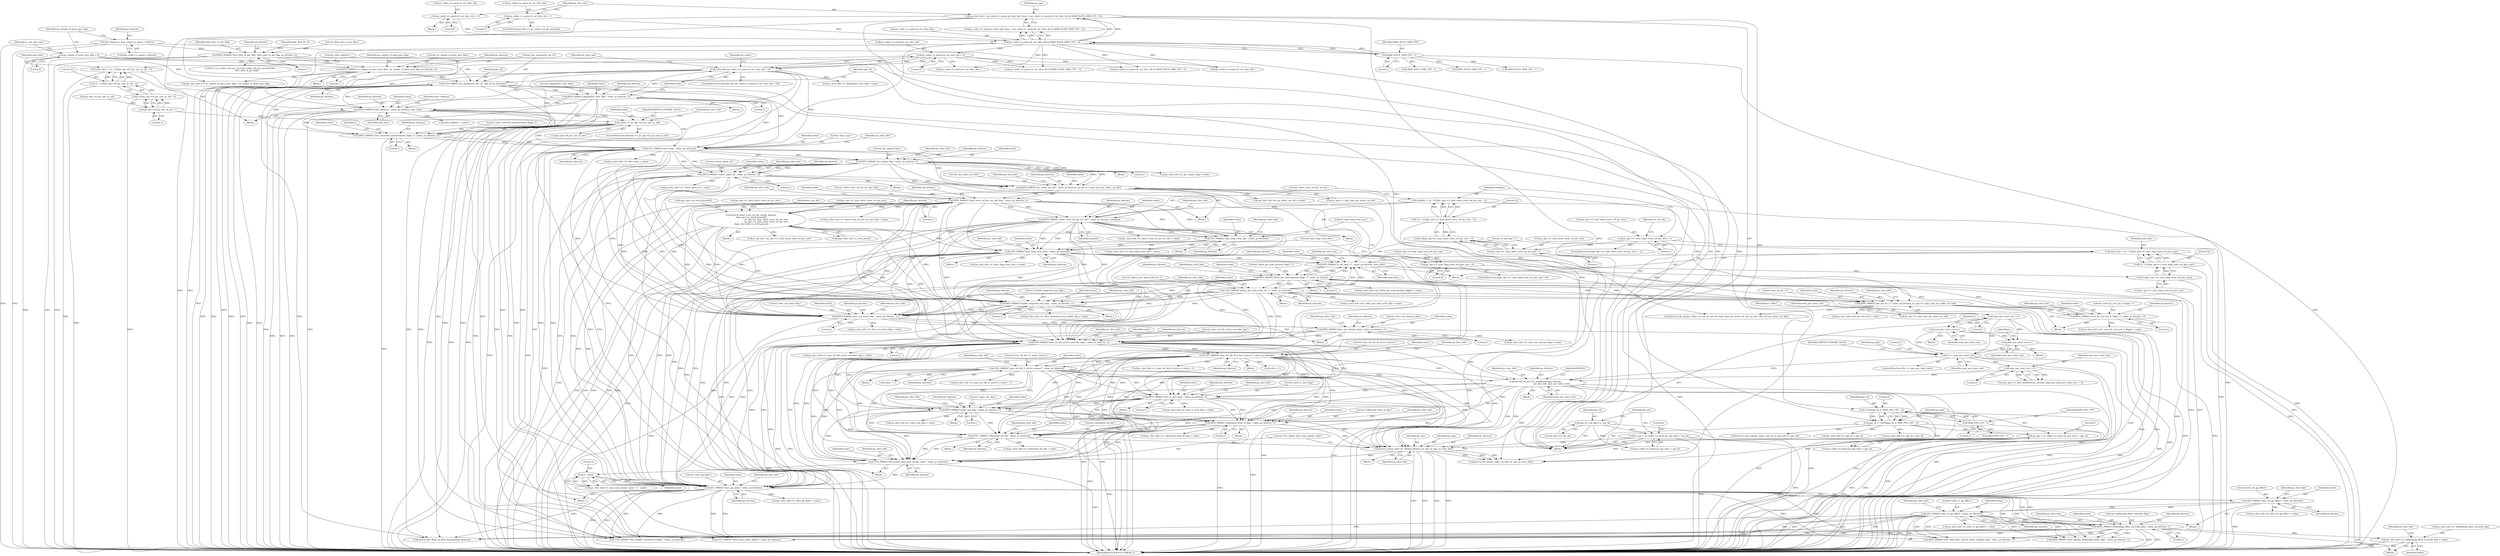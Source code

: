 digraph "0_Android_913d9e8d93d6b81bb8eac3fc2c1426651f5b259d@pointer" {
"1001533" [label="(Call,ps_slice_hdr->i1_deblocking_filter_override_flag = value)"];
"1001528" [label="(Call,BITS_PARSE(\"deblocking_filter_override_flag\", value, ps_bitstrm, 1))"];
"1001455" [label="(Call,SEV_PARSE(\"slice_qp_delta\", value, ps_bitstrm))"];
"1001442" [label="(Call,5 - value)"];
"1001434" [label="(Call,UEV_PARSE(\"five_minus_max_num_merge_cand\", value, ps_bitstrm))"];
"1001170" [label="(Call,BITS_PARSE(\"num_ref_idx_active_override_flag\", value, ps_bitstrm, 1))"];
"1000858" [label="(Call,UEV_PARSE(\"num_long_term_pics\", value, ps_bitstrm))"];
"1000835" [label="(Call,UEV_PARSE(\"num_long_term_sps\", value, ps_bitstrm))"];
"1000735" [label="(Call,BITS_PARSE(\"short_term_ref_pic_set_idx\", value, ps_bitstrm, numbits))"];
"1000695" [label="(Call,BITS_PARSE(\"short_term_ref_pic_set_sps_flag\", value, ps_bitstrm, 1))"];
"1000683" [label="(Call,BITS_PARSE(\"pic_order_cnt_lsb\", value, ps_bitstrm, ps_sps->i1_log2_max_pic_order_cnt_lsb))"];
"1000638" [label="(Call,BITS_PARSE(\"pic_output_flag\", value, ps_bitstrm, 1))"];
"1000593" [label="(Call,UEV_PARSE(\"slice_type\", value, ps_bitstrm))"];
"1000588" [label="(Call,BITS_PARSE(\"slice_reserved_undetermined_flag[ i ]\", value, ps_bitstrm, 1))"];
"1000538" [label="(Call,value >= ps_sps->i4_pic_size_in_ctb)"];
"1000529" [label="(Call,BITS_PARSE(\"slice_address\", value, ps_bitstrm, num_bits))"];
"1000429" [label="(Call,value && (ps_codec->s_parse.i4_cur_slice_idx > 0))"];
"1000423" [label="(Call,BITS_PARSE(\"dependent_slice_flag\", value, ps_bitstrm, 1))"];
"1000210" [label="(Call,UEV_PARSE(\"pic_parameter_set_id\", pps_id, ps_bitstrm))"];
"1000191" [label="(Call,BITS_PARSE(\"first_slice_in_pic_flag\", first_slice_in_pic_flag, ps_bitstrm, 1))"];
"1000148" [label="(Call,*ps_bitstrm = &ps_codec->s_parse.s_bitstrm)"];
"1000205" [label="(Call,BITS_PARSE(\"no_output_of_prior_pics_flag\", no_output_of_prior_pics_flag, ps_bitstrm, 1))"];
"1000160" [label="(Call,no_output_of_prior_pics_flag = 0)"];
"1000431" [label="(Call,ps_codec->s_parse.i4_cur_slice_idx > 0)"];
"1000406" [label="(Call,ps_codec->s_parse.i4_cur_slice_idx & (MAX_SLICE_HDR_CNT - 1))"];
"1000376" [label="(Call,ps_codec->s_parse.i4_cur_slice_idx = 0)"];
"1000391" [label="(Call,ps_codec->s_parse.i4_cur_slice_idx = 1)"];
"1000412" [label="(Call,MAX_SLICE_HDR_CNT - 1)"];
"1000519" [label="(Call,num_bits = 32 - CLZ(ps_sps->i4_pic_size_in_ctb - 1))"];
"1000521" [label="(Call,32 - CLZ(ps_sps->i4_pic_size_in_ctb - 1))"];
"1000523" [label="(Call,CLZ(ps_sps->i4_pic_size_in_ctb - 1))"];
"1000524" [label="(Call,ps_sps->i4_pic_size_in_ctb - 1)"];
"1000660" [label="(Call,BITS_PARSE(\"colour_plane_id\", value, ps_bitstrm, 2))"];
"1000725" [label="(Call,numbits = 32 - CLZ(ps_sps->i1_num_short_term_ref_pic_sets - 1))"];
"1000727" [label="(Call,32 - CLZ(ps_sps->i1_num_short_term_ref_pic_sets - 1))"];
"1000729" [label="(Call,CLZ(ps_sps->i1_num_short_term_ref_pic_sets - 1))"];
"1000730" [label="(Call,ps_sps->i1_num_short_term_ref_pic_sets - 1)"];
"1000719" [label="(Call,ps_sps->i1_num_short_term_ref_pic_sets > 1)"];
"1000779" [label="(Call,ihevcd_short_term_ref_pic_set(ps_bitstrm,\n &ps_sps->as_stref_picset[0],\n                                              ps_sps->i1_num_short_term_ref_pic_sets,\n                                              ps_sps->i1_num_short_term_ref_pic_sets,\n &ps_slice_hdr->s_stref_picset))"];
"1001082" [label="(Call,BITS_PARSE(\"enable_temporal_mvp_flag\", value, ps_bitstrm, 1))"];
"1000972" [label="(Call,BITS_PARSE(\"delta_poc_msb_present_flag[ i ]\", value, ps_bitstrm, 1))"];
"1000917" [label="(Call,BITS_PARSE(\"lt_idx_sps[ i ]\", value, ps_bitstrm, num_bits))"];
"1000998" [label="(Call,UEV_PARSE(\"delata_poc_msb_cycle_lt[ i ]\", value, ps_bitstrm))"];
"1000909" [label="(Call,num_bits = 32 - CLZ(ps_sps->i1_num_long_term_ref_pics_sps))"];
"1000911" [label="(Call,32 - CLZ(ps_sps->i1_num_long_term_ref_pics_sps))"];
"1000913" [label="(Call,CLZ(ps_sps->i1_num_long_term_ref_pics_sps))"];
"1000829" [label="(Call,ps_sps->i1_num_long_term_ref_pics_sps > 0)"];
"1000960" [label="(Call,BITS_PARSE(\"used_by_curr_pic_lt_flag[ i ]\", value, ps_bitstrm, 1))"];
"1000946" [label="(Call,BITS_PARSE(\"poc_lsb_lt[ i ]\", value, ps_bitstrm, ps_sps->i1_log2_max_pic_order_cnt_lsb))"];
"1001117" [label="(Call,BITS_PARSE(\"slice_sao_chroma_flag\", value, ps_bitstrm, 1))"];
"1001107" [label="(Call,BITS_PARSE(\"slice_sao_luma_flag\", value, ps_bitstrm, 1))"];
"1001303" [label="(Call,BITS_PARSE(\"mvd_l1_zero_flag\", value, ps_bitstrm, 1))"];
"1001203" [label="(Call,UEV_PARSE(\"num_ref_idx_l1_active_minus1\", value, ps_bitstrm))"];
"1001185" [label="(Call,UEV_PARSE(\"num_ref_idx_l0_active_minus1\", value, ps_bitstrm))"];
"1001276" [label="(Call,ihevcd_ref_pic_list_modification(ps_bitstrm,\n                                                 ps_slice_hdr, num_poc_total_curr))"];
"1000398" [label="(Call,ps_slice_hdr = ps_codec->s_parse.ps_slice_hdr_base + (ps_codec->s_parse.i4_cur_slice_idx & (MAX_SLICE_HDR_CNT - 1)))"];
"1001272" [label="(Call,num_poc_total_curr > 1)"];
"1001262" [label="(Call,0 == num_poc_total_curr)"];
"1001050" [label="(Call,num_poc_total_curr++)"];
"1000170" [label="(Call,num_poc_total_curr = 0)"];
"1001075" [label="(Call,num_poc_total_curr++)"];
"1001323" [label="(Call,BITS_PARSE(\"cabac_init_flag\", value, ps_bitstrm, 1))"];
"1001355" [label="(Call,BITS_PARSE(\"collocated_from_l0_flag\", value, ps_bitstrm, 1))"];
"1001387" [label="(Call,UEV_PARSE(\"collocated_ref_idx\", value, ps_bitstrm))"];
"1001429" [label="(Call,ihevcd_parse_pred_wt_ofst(ps_bitstrm, ps_sps, ps_pps, ps_slice_hdr))"];
"1000275" [label="(Call,ps_sps = ps_codec->s_parse.ps_sps_base + sps_id)"];
"1000270" [label="(Call,sps_id = ps_pps->i1_sps_id)"];
"1000222" [label="(Call,ps_pps = ps_codec->s_parse.ps_pps_base + pps_id)"];
"1000214" [label="(Call,pps_id = CLIP3(pps_id, 0, MAX_PPS_CNT - 2))"];
"1000216" [label="(Call,CLIP3(pps_id, 0, MAX_PPS_CNT - 2))"];
"1000219" [label="(Call,MAX_PPS_CNT - 2)"];
"1001478" [label="(Call,SEV_PARSE(\"slice_cr_qp_offset\", value, ps_bitstrm))"];
"1001469" [label="(Call,SEV_PARSE(\"slice_cb_qp_offset\", value, ps_bitstrm))"];
"1000723" [label="(Literal,1)"];
"1000391" [label="(Call,ps_codec->s_parse.i4_cur_slice_idx = 1)"];
"1000864" [label="(Identifier,ps_slice_hdr)"];
"1000834" [label="(Block,)"];
"1001124" [label="(Identifier,ps_slice_hdr)"];
"1000917" [label="(Call,BITS_PARSE(\"lt_idx_sps[ i ]\", value, ps_bitstrm, num_bits))"];
"1000207" [label="(Identifier,no_output_of_prior_pics_flag)"];
"1000838" [label="(Identifier,ps_bitstrm)"];
"1001089" [label="(Identifier,ps_slice_hdr)"];
"1001120" [label="(Identifier,ps_bitstrm)"];
"1000377" [label="(Call,ps_codec->s_parse.i4_cur_slice_idx)"];
"1000921" [label="(Identifier,num_bits)"];
"1000161" [label="(Identifier,no_output_of_prior_pics_flag)"];
"1000912" [label="(Literal,32)"];
"1001002" [label="(Call,ps_slice_hdr->ai1_delta_poc_msb_cycle_lt[i] = value)"];
"1001169" [label="(Block,)"];
"1000271" [label="(Identifier,sps_id)"];
"1000953" [label="(Call,ps_slice_hdr->ai4_poc_lsb_lt[i] = value)"];
"1000285" [label="(Call,(0 != ps_codec->u4_pic_cnt || ps_codec->i4_pic_present) &&\n                    first_slice_in_pic_flag)"];
"1000900" [label="(Block,)"];
"1000206" [label="(Literal,\"no_output_of_prior_pics_flag\")"];
"1002527" [label="(Call,MAX_SLICE_HDR_CNT - 1)"];
"1000968" [label="(Identifier,ps_slice_hdr)"];
"1000277" [label="(Call,ps_codec->s_parse.ps_sps_base + sps_id)"];
"1001540" [label="(Identifier,ps_slice_hdr)"];
"1000461" [label="(Call,ps_slice_hdr->i1_dependent_slice_flag = value)"];
"1000587" [label="(Block,)"];
"1001274" [label="(Literal,1)"];
"1001434" [label="(Call,UEV_PARSE(\"five_minus_max_num_merge_cand\", value, ps_bitstrm))"];
"1000962" [label="(Identifier,value)"];
"1000212" [label="(Identifier,pps_id)"];
"1000205" [label="(Call,BITS_PARSE(\"no_output_of_prior_pics_flag\", no_output_of_prior_pics_flag, ps_bitstrm, 1))"];
"1000428" [label="(ControlStructure,if(value && (ps_codec->s_parse.i4_cur_slice_idx > 0)))"];
"1001001" [label="(Identifier,ps_bitstrm)"];
"1001203" [label="(Call,UEV_PARSE(\"num_ref_idx_l1_active_minus1\", value, ps_bitstrm))"];
"1001478" [label="(Call,SEV_PARSE(\"slice_cr_qp_offset\", value, ps_bitstrm))"];
"1000998" [label="(Call,UEV_PARSE(\"delata_poc_msb_cycle_lt[ i ]\", value, ps_bitstrm))"];
"1000165" [label="(Identifier,i1_nal_unit_type)"];
"1000224" [label="(Call,ps_codec->s_parse.ps_pps_base + pps_id)"];
"1001202" [label="(Block,)"];
"1000217" [label="(Identifier,pps_id)"];
"1000972" [label="(Call,BITS_PARSE(\"delta_poc_msb_present_flag[ i ]\", value, ps_bitstrm, 1))"];
"1001431" [label="(Identifier,ps_sps)"];
"1002017" [label="(Call,ihevcd_bits_flush_to_byte_boundary(ps_bitstrm))"];
"1000731" [label="(Call,ps_sps->i1_num_short_term_ref_pic_sets)"];
"1000521" [label="(Call,32 - CLZ(ps_sps->i4_pic_size_in_ctb - 1))"];
"1000430" [label="(Identifier,value)"];
"1000132" [label="(Block,)"];
"1000947" [label="(Literal,\"poc_lsb_lt[ i ]\")"];
"1000529" [label="(Call,BITS_PARSE(\"slice_address\", value, ps_bitstrm, num_bits))"];
"1001481" [label="(Identifier,ps_bitstrm)"];
"1000778" [label="(Block,)"];
"1000835" [label="(Call,UEV_PARSE(\"num_long_term_sps\", value, ps_bitstrm))"];
"1000392" [label="(Call,ps_codec->s_parse.i4_cur_slice_idx)"];
"1000264" [label="(Call,ihevcd_copy_pps(ps_codec, pps_id, ps_pps_ref->i1_pps_id))"];
"1000193" [label="(Identifier,first_slice_in_pic_flag)"];
"1000431" [label="(Call,ps_codec->s_parse.i4_cur_slice_idx > 0)"];
"1000520" [label="(Identifier,num_bits)"];
"1000779" [label="(Call,ihevcd_short_term_ref_pic_set(ps_bitstrm,\n &ps_sps->as_stref_picset[0],\n                                              ps_sps->i1_num_short_term_ref_pic_sets,\n                                              ps_sps->i1_num_short_term_ref_pic_sets,\n &ps_slice_hdr->s_stref_picset))"];
"1001275" [label="(Block,)"];
"1001537" [label="(Identifier,value)"];
"1000210" [label="(Call,UEV_PARSE(\"pic_parameter_set_id\", pps_id, ps_bitstrm))"];
"1001360" [label="(Call,ps_slice_hdr->i1_collocated_from_l0_flag = value)"];
"1000907" [label="(Block,)"];
"1001809" [label="(Call,MAX_SLICE_HDR_CNT - 1)"];
"1001074" [label="(Block,)"];
"1001273" [label="(Identifier,num_poc_total_curr)"];
"1000641" [label="(Identifier,ps_bitstrm)"];
"1000220" [label="(Identifier,MAX_PPS_CNT)"];
"1001358" [label="(Identifier,ps_bitstrm)"];
"1001209" [label="(Identifier,ps_slice_hdr)"];
"1000525" [label="(Call,ps_sps->i4_pic_size_in_ctb)"];
"1000194" [label="(Identifier,ps_bitstrm)"];
"1001266" [label="(Identifier,IHEVCD_IGNORE_SLICE)"];
"1000213" [label="(Identifier,ps_bitstrm)"];
"1000999" [label="(Literal,\"delata_poc_msb_cycle_lt[ i ]\")"];
"1000427" [label="(Literal,1)"];
"1000728" [label="(Literal,32)"];
"1000919" [label="(Identifier,value)"];
"1001386" [label="(Block,)"];
"1000414" [label="(Literal,1)"];
"1000976" [label="(Literal,1)"];
"1000412" [label="(Call,MAX_SLICE_HDR_CNT - 1)"];
"1001270" [label="(Identifier,ps_pps)"];
"1000215" [label="(Identifier,pps_id)"];
"1001429" [label="(Call,ihevcd_parse_pred_wt_ofst(ps_bitstrm, ps_sps, ps_pps, ps_slice_hdr))"];
"1000382" [label="(Literal,0)"];
"1001323" [label="(Call,BITS_PARSE(\"cabac_init_flag\", value, ps_bitstrm, 1))"];
"1000913" [label="(Call,CLZ(ps_sps->i1_num_long_term_ref_pics_sps))"];
"1000699" [label="(Literal,1)"];
"1001455" [label="(Call,SEV_PARSE(\"slice_qp_delta\", value, ps_bitstrm))"];
"1000199" [label="(Identifier,NAL_BLA_W_LP)"];
"1001484" [label="(Identifier,ps_slice_hdr)"];
"1001185" [label="(Call,UEV_PARSE(\"num_ref_idx_l0_active_minus1\", value, ps_bitstrm))"];
"1000595" [label="(Identifier,value)"];
"1001308" [label="(Call,ps_slice_hdr->i1_mvd_l1_zero_flag = value)"];
"1000590" [label="(Identifier,value)"];
"1000661" [label="(Literal,\"colour_plane_id\")"];
"1000946" [label="(Call,BITS_PARSE(\"poc_lsb_lt[ i ]\", value, ps_bitstrm, ps_sps->i1_log2_max_pic_order_cnt_lsb))"];
"1000528" [label="(Literal,1)"];
"1000739" [label="(Identifier,numbits)"];
"1000977" [label="(Call,ps_slice_hdr->ai1_delta_poc_msb_present_flag[i] = value)"];
"1001534" [label="(Call,ps_slice_hdr->i1_deblocking_filter_override_flag)"];
"1001051" [label="(Identifier,num_poc_total_curr)"];
"1000734" [label="(Literal,1)"];
"1001325" [label="(Identifier,value)"];
"1001437" [label="(Identifier,ps_bitstrm)"];
"1001107" [label="(Call,BITS_PARSE(\"slice_sao_luma_flag\", value, ps_bitstrm, 1))"];
"1000948" [label="(Identifier,value)"];
"1000702" [label="(Identifier,ps_slice_hdr)"];
"1001387" [label="(Call,UEV_PARSE(\"collocated_ref_idx\", value, ps_bitstrm))"];
"1001470" [label="(Literal,\"slice_cb_qp_offset\")"];
"1000418" [label="(Identifier,ps_pps)"];
"1000502" [label="(Call,ps_slice_hdr->i1_no_output_of_prior_pics_flag = no_output_of_prior_pics_flag)"];
"1001118" [label="(Literal,\"slice_sao_chroma_flag\")"];
"1001175" [label="(Call,ps_slice_hdr->i1_num_ref_idx_active_override_flag = value)"];
"1001263" [label="(Literal,0)"];
"1001533" [label="(Call,ps_slice_hdr->i1_deblocking_filter_override_flag = value)"];
"1000478" [label="(Call,ps_slice_hdr->i1_pps_id = pps_id)"];
"1000640" [label="(Identifier,value)"];
"1000413" [label="(Identifier,MAX_SLICE_HDR_CNT)"];
"1000961" [label="(Literal,\"used_by_curr_pic_lt_flag[ i ]\")"];
"1001108" [label="(Literal,\"slice_sao_luma_flag\")"];
"1000432" [label="(Call,ps_codec->s_parse.i4_cur_slice_idx)"];
"1000637" [label="(Block,)"];
"1000746" [label="(Identifier,st_rps_idx)"];
"1001433" [label="(Identifier,ps_slice_hdr)"];
"1001357" [label="(Identifier,value)"];
"1002521" [label="(Call,ps_codec->s_parse.i4_cur_slice_idx & (MAX_SLICE_HDR_CNT - 1))"];
"1000222" [label="(Call,ps_pps = ps_codec->s_parse.ps_pps_base + pps_id)"];
"1001328" [label="(Call,ps_slice_hdr->i1_cabac_init_flag = value)"];
"1001119" [label="(Identifier,value)"];
"1000964" [label="(Literal,1)"];
"1000209" [label="(Literal,1)"];
"1000593" [label="(Call,UEV_PARSE(\"slice_type\", value, ps_bitstrm))"];
"1000719" [label="(Call,ps_sps->i1_num_short_term_ref_pic_sets > 1)"];
"1000160" [label="(Call,no_output_of_prior_pics_flag = 0)"];
"1001191" [label="(Identifier,ps_slice_hdr)"];
"1001393" [label="(Identifier,ps_slice_hdr)"];
"1000385" [label="(ControlStructure,if(0 == ps_codec->i4_pic_present))"];
"1000463" [label="(Identifier,ps_slice_hdr)"];
"1000950" [label="(Call,ps_sps->i1_log2_max_pic_order_cnt_lsb)"];
"1001211" [label="(Call,value + 1)"];
"1000221" [label="(Literal,2)"];
"1001535" [label="(Identifier,ps_slice_hdr)"];
"1001066" [label="(Identifier,i)"];
"1001086" [label="(Literal,1)"];
"1001390" [label="(Identifier,ps_bitstrm)"];
"1000830" [label="(Call,ps_sps->i1_num_long_term_ref_pics_sps)"];
"1000211" [label="(Literal,\"pic_parameter_set_id\")"];
"1000406" [label="(Call,ps_codec->s_parse.i4_cur_slice_idx & (MAX_SLICE_HDR_CNT - 1))"];
"1001109" [label="(Identifier,value)"];
"1001050" [label="(Call,num_poc_total_curr++)"];
"1000192" [label="(Literal,\"first_slice_in_pic_flag\")"];
"1001659" [label="(Call,ihevcd_calc_poc(ps_codec, ps_nal, ps_sps->i1_log2_max_pic_order_cnt_lsb, ps_slice_hdr->i4_pic_order_cnt_lsb))"];
"1001530" [label="(Identifier,value)"];
"1000214" [label="(Call,pps_id = CLIP3(pps_id, 0, MAX_PPS_CNT - 2))"];
"1000177" [label="(Identifier,ps_codec)"];
"1000233" [label="(Literal,0)"];
"1000720" [label="(Call,ps_sps->i1_num_short_term_ref_pic_sets)"];
"1001076" [label="(Identifier,num_poc_total_curr)"];
"1001356" [label="(Literal,\"collocated_from_l0_flag\")"];
"1001475" [label="(Identifier,ps_slice_hdr)"];
"1000837" [label="(Identifier,value)"];
"1000742" [label="(Identifier,ps_slice_hdr)"];
"1000638" [label="(Call,BITS_PARSE(\"pic_output_flag\", value, ps_bitstrm, 1))"];
"1000539" [label="(Identifier,value)"];
"1000827" [label="(Block,)"];
"1000170" [label="(Call,num_poc_total_curr = 0)"];
"1001087" [label="(Call,ps_slice_hdr->i1_slice_temporal_mvp_enable_flag = value)"];
"1001206" [label="(Identifier,ps_bitstrm)"];
"1001122" [label="(Call,ps_slice_hdr->i1_slice_sao_chroma_flag = value)"];
"1000662" [label="(Identifier,value)"];
"1000738" [label="(Identifier,ps_bitstrm)"];
"1000398" [label="(Call,ps_slice_hdr = ps_codec->s_parse.ps_slice_hdr_base + (ps_codec->s_parse.i4_cur_slice_idx & (MAX_SLICE_HDR_CNT - 1)))"];
"1000441" [label="(Call,ps_codec->s_parse.i4_cur_slice_idx & (MAX_SLICE_HDR_CNT - 1))"];
"1000524" [label="(Call,ps_sps->i4_pic_size_in_ctb - 1)"];
"1000596" [label="(Identifier,ps_bitstrm)"];
"1000538" [label="(Call,value >= ps_sps->i4_pic_size_in_ctb)"];
"1000148" [label="(Call,*ps_bitstrm = &ps_codec->s_parse.s_bitstrm)"];
"1001713" [label="(Call,ps_codec->s_parse.i4_cur_slice_idx--)"];
"1002201" [label="(Call,ihevcd_ref_list(ps_codec, ps_pps, ps_sps, ps_slice_hdr))"];
"1000740" [label="(Call,ps_slice_hdr->i1_short_term_ref_pic_set_idx = value)"];
"1001085" [label="(Identifier,ps_bitstrm)"];
"1000960" [label="(Call,BITS_PARSE(\"used_by_curr_pic_lt_flag[ i ]\", value, ps_bitstrm, 1))"];
"1000519" [label="(Call,num_bits = 32 - CLZ(ps_sps->i4_pic_size_in_ctb - 1))"];
"1000667" [label="(Identifier,ps_slice_hdr)"];
"1002620" [label="(MethodReturn,IHEVCD_ERROR_T)"];
"1000798" [label="(Identifier,st_rps_idx)"];
"1000375" [label="(Block,)"];
"1001111" [label="(Literal,1)"];
"1001359" [label="(Literal,1)"];
"1000829" [label="(Call,ps_sps->i1_num_long_term_ref_pics_sps > 0)"];
"1000191" [label="(Call,BITS_PARSE(\"first_slice_in_pic_flag\", first_slice_in_pic_flag, ps_bitstrm, 1))"];
"1000376" [label="(Call,ps_codec->s_parse.i4_cur_slice_idx = 0)"];
"1000555" [label="(Block,)"];
"1001432" [label="(Identifier,ps_pps)"];
"1000684" [label="(Literal,\"pic_order_cnt_lsb\")"];
"1000945" [label="(Block,)"];
"1000586" [label="(Identifier,i)"];
"1000532" [label="(Identifier,ps_bitstrm)"];
"1000594" [label="(Literal,\"slice_type\")"];
"1001204" [label="(Literal,\"num_ref_idx_l1_active_minus1\")"];
"1001276" [label="(Call,ihevcd_ref_pic_list_modification(ps_bitstrm,\n                                                 ps_slice_hdr, num_poc_total_curr))"];
"1001110" [label="(Identifier,ps_bitstrm)"];
"1001456" [label="(Literal,\"slice_qp_delta\")"];
"1001391" [label="(Call,ps_slice_hdr->i1_collocated_ref_idx = value)"];
"1000517" [label="(Block,)"];
"1001330" [label="(Identifier,ps_slice_hdr)"];
"1000591" [label="(Identifier,ps_bitstrm)"];
"1001473" [label="(Call,ps_slice_hdr->i1_slice_cb_qp_offset = value)"];
"1000530" [label="(Literal,\"slice_address\")"];
"1000204" [label="(Block,)"];
"1000787" [label="(Call,ps_sps->i1_num_short_term_ref_pic_sets)"];
"1001442" [label="(Call,5 - value)"];
"1001302" [label="(Block,)"];
"1000780" [label="(Identifier,ps_bitstrm)"];
"1001543" [label="(Call,BITS_PARSE(\"slice_disable_deblocking_filter_flag\", value, ps_bitstrm, 1))"];
"1000275" [label="(Call,ps_sps = ps_codec->s_parse.ps_sps_base + sps_id)"];
"1000597" [label="(Call,ps_slice_hdr->i1_slice_type = value)"];
"1001106" [label="(Block,)"];
"1001264" [label="(Identifier,num_poc_total_curr)"];
"1000639" [label="(Literal,\"pic_output_flag\")"];
"1001472" [label="(Identifier,ps_bitstrm)"];
"1000531" [label="(Identifier,value)"];
"1001458" [label="(Identifier,ps_bitstrm)"];
"1001430" [label="(Identifier,ps_bitstrm)"];
"1000172" [label="(Literal,0)"];
"1000697" [label="(Identifier,value)"];
"1000535" [label="(Identifier,slice_address)"];
"1000642" [label="(Literal,1)"];
"1001303" [label="(Call,BITS_PARSE(\"mvd_l1_zero_flag\", value, ps_bitstrm, 1))"];
"1000730" [label="(Call,ps_sps->i1_num_short_term_ref_pic_sets - 1)"];
"1001121" [label="(Literal,1)"];
"1001278" [label="(Identifier,ps_slice_hdr)"];
"1001268" [label="(Call,(ps_pps->i1_lists_modification_present_flag) && (num_poc_total_curr > 1))"];
"1001479" [label="(Literal,\"slice_cr_qp_offset\")"];
"1000659" [label="(Block,)"];
"1000695" [label="(Call,BITS_PARSE(\"short_term_ref_pic_set_sps_flag\", value, ps_bitstrm, 1))"];
"1000664" [label="(Literal,2)"];
"1001005" [label="(Identifier,ps_slice_hdr)"];
"1000859" [label="(Literal,\"num_long_term_pics\")"];
"1000507" [label="(Call,ps_slice_hdr->i1_pps_id = pps_id)"];
"1001457" [label="(Identifier,value)"];
"1000690" [label="(Call,ps_slice_hdr->i4_pic_order_cnt_lsb = value)"];
"1001207" [label="(Call,ps_slice_hdr->i1_num_ref_idx_l1_active = value + 1)"];
"1001322" [label="(Block,)"];
"1000537" [label="(ControlStructure,if(value >= ps_sps->i4_pic_size_in_ctb))"];
"1000692" [label="(Identifier,ps_slice_hdr)"];
"1000599" [label="(Identifier,ps_slice_hdr)"];
"1000270" [label="(Call,sps_id = ps_pps->i1_sps_id)"];
"1000426" [label="(Identifier,ps_bitstrm)"];
"1000588" [label="(Call,BITS_PARSE(\"slice_reserved_undetermined_flag[ i ]\", value, ps_bitstrm, 1))"];
"1001326" [label="(Identifier,ps_bitstrm)"];
"1000276" [label="(Identifier,ps_sps)"];
"1000272" [label="(Call,ps_pps->i1_sps_id)"];
"1001075" [label="(Call,num_poc_total_curr++)"];
"1001532" [label="(Literal,1)"];
"1001189" [label="(Call,ps_slice_hdr->i1_num_ref_idx_l0_active = value + 1)"];
"1000195" [label="(Literal,1)"];
"1001186" [label="(Literal,\"num_ref_idx_l0_active_minus1\")"];
"1001436" [label="(Identifier,value)"];
"1001305" [label="(Identifier,value)"];
"1001277" [label="(Identifier,ps_bitstrm)"];
"1000423" [label="(Call,BITS_PARSE(\"dependent_slice_flag\", value, ps_bitstrm, 1))"];
"1000397" [label="(Literal,1)"];
"1000171" [label="(Identifier,num_poc_total_curr)"];
"1000429" [label="(Call,value && (ps_codec->s_parse.i4_cur_slice_idx > 0))"];
"1000643" [label="(Call,ps_slice_hdr->i1_pic_output_flag = value)"];
"1001324" [label="(Literal,\"cabac_init_flag\")"];
"1000963" [label="(Identifier,ps_bitstrm)"];
"1000860" [label="(Identifier,value)"];
"1000729" [label="(Call,CLZ(ps_sps->i1_num_short_term_ref_pic_sets - 1))"];
"1001177" [label="(Identifier,ps_slice_hdr)"];
"1001440" [label="(Identifier,ps_slice_hdr)"];
"1000918" [label="(Literal,\"lt_idx_sps[ i ]\")"];
"1001435" [label="(Literal,\"five_minus_max_num_merge_cand\")"];
"1000925" [label="(Identifier,ps_slice_hdr)"];
"1000949" [label="(Identifier,ps_bitstrm)"];
"1000440" [label="(Identifier,ps_codec)"];
"1001461" [label="(Identifier,ps_slice_hdr)"];
"1000424" [label="(Literal,\"dependent_slice_flag\")"];
"1000735" [label="(Call,BITS_PARSE(\"short_term_ref_pic_set_idx\", value, ps_bitstrm, numbits))"];
"1001884" [label="(Call,UEV_PARSE(\"num_entry_point_offsets\", value, ps_bitstrm))"];
"1000544" [label="(Identifier,IHEVCD_IGNORE_SLICE)"];
"1000592" [label="(Literal,1)"];
"1001444" [label="(Identifier,value)"];
"1001172" [label="(Identifier,value)"];
"1000678" [label="(Block,)"];
"1000737" [label="(Identifier,value)"];
"1001471" [label="(Identifier,value)"];
"1000797" [label="(Call,st_rps_idx = ps_sps->i1_num_short_term_ref_pic_sets)"];
"1001261" [label="(ControlStructure,if(0 == num_poc_total_curr))"];
"1000909" [label="(Call,num_bits = 32 - CLZ(ps_sps->i1_num_long_term_ref_pics_sps))"];
"1001187" [label="(Identifier,value)"];
"1000288" [label="(Literal,0)"];
"1000533" [label="(Identifier,num_bits)"];
"1001272" [label="(Call,num_poc_total_curr > 1)"];
"1000686" [label="(Identifier,ps_bitstrm)"];
"1000836" [label="(Literal,\"num_long_term_sps\")"];
"1000956" [label="(Identifier,ps_slice_hdr)"];
"1001170" [label="(Call,BITS_PARSE(\"num_ref_idx_active_override_flag\", value, ps_bitstrm, 1))"];
"1001262" [label="(Call,0 == num_poc_total_curr)"];
"1001772" [label="(Call,ps_codec->s_parse.i4_cur_slice_idx--)"];
"1001082" [label="(Call,BITS_PARSE(\"enable_temporal_mvp_flag\", value, ps_bitstrm, 1))"];
"1000839" [label="(Call,ps_slice_hdr->i1_num_long_term_sps = value)"];
"1000833" [label="(Literal,0)"];
"1001174" [label="(Literal,1)"];
"1000218" [label="(Literal,0)"];
"1001443" [label="(Literal,5)"];
"1001043" [label="(Identifier,i)"];
"1001354" [label="(Block,)"];
"1000162" [label="(Literal,0)"];
"1001188" [label="(Identifier,ps_bitstrm)"];
"1000793" [label="(Call,&ps_slice_hdr->s_stref_picset)"];
"1000726" [label="(Identifier,numbits)"];
"1001355" [label="(Call,BITS_PARSE(\"collocated_from_l0_flag\", value, ps_bitstrm, 1))"];
"1000736" [label="(Literal,\"short_term_ref_pic_set_idx\")"];
"1001528" [label="(Call,BITS_PARSE(\"deblocking_filter_override_flag\", value, ps_bitstrm, 1))"];
"1000683" [label="(Call,BITS_PARSE(\"pic_order_cnt_lsb\", value, ps_bitstrm, ps_sps->i1_log2_max_pic_order_cnt_lsb))"];
"1000437" [label="(Literal,0)"];
"1000911" [label="(Call,32 - CLZ(ps_sps->i1_num_long_term_ref_pics_sps))"];
"1001389" [label="(Identifier,value)"];
"1000645" [label="(Identifier,ps_slice_hdr)"];
"1000965" [label="(Call,ps_slice_hdr->ai1_used_by_curr_pic_lt_flag[i] = value)"];
"1001527" [label="(Block,)"];
"1001362" [label="(Identifier,ps_slice_hdr)"];
"1001306" [label="(Identifier,ps_bitstrm)"];
"1000980" [label="(Identifier,ps_slice_hdr)"];
"1000914" [label="(Call,ps_sps->i1_num_long_term_ref_pics_sps)"];
"1000422" [label="(Block,)"];
"1001173" [label="(Identifier,ps_bitstrm)"];
"1001307" [label="(Literal,1)"];
"1000150" [label="(Call,&ps_codec->s_parse.s_bitstrm)"];
"1001000" [label="(Identifier,value)"];
"1000687" [label="(Call,ps_sps->i1_log2_max_pic_order_cnt_lsb)"];
"1000216" [label="(Call,CLIP3(pps_id, 0, MAX_PPS_CNT - 2))"];
"1000259" [label="(Call,MAX_PPS_CNT - 1)"];
"1001529" [label="(Literal,\"deblocking_filter_override_flag\")"];
"1000589" [label="(Literal,\"slice_reserved_undetermined_flag[ i ]\")"];
"1001482" [label="(Call,ps_slice_hdr->i1_slice_cr_qp_offset = value)"];
"1001184" [label="(Block,)"];
"1001081" [label="(Block,)"];
"1000685" [label="(Identifier,value)"];
"1000663" [label="(Identifier,ps_bitstrm)"];
"1000425" [label="(Identifier,value)"];
"1000696" [label="(Literal,\"short_term_ref_pic_set_sps_flag\")"];
"1000974" [label="(Identifier,value)"];
"1000407" [label="(Call,ps_codec->s_parse.i4_cur_slice_idx)"];
"1000208" [label="(Identifier,ps_bitstrm)"];
"1000724" [label="(Block,)"];
"1001049" [label="(Block,)"];
"1001438" [label="(Call,ps_slice_hdr->i1_max_num_merge_cand = 5 - value)"];
"1000997" [label="(Block,)"];
"1001531" [label="(Identifier,ps_bitstrm)"];
"1001388" [label="(Literal,\"collocated_ref_idx\")"];
"1001459" [label="(Call,ps_slice_hdr->i1_slice_qp_delta = value)"];
"1000400" [label="(Call,ps_codec->s_parse.ps_slice_hdr_base + (ps_codec->s_parse.i4_cur_slice_idx & (MAX_SLICE_HDR_CNT - 1)))"];
"1001171" [label="(Literal,\"num_ref_idx_active_override_flag\")"];
"1000725" [label="(Call,numbits = 32 - CLZ(ps_sps->i1_num_short_term_ref_pic_sets - 1))"];
"1001605" [label="(Call,BITS_PARSE(\"slice_loop_filter_across_slices_enabled_flag\", value, ps_bitstrm, 1))"];
"1000718" [label="(ControlStructure,if(ps_sps->i1_num_short_term_ref_pic_sets > 1))"];
"1000660" [label="(Call,BITS_PARSE(\"colour_plane_id\", value, ps_bitstrm, 2))"];
"1001428" [label="(Block,)"];
"1000862" [label="(Call,ps_slice_hdr->i1_num_long_term_pics = value)"];
"1001469" [label="(Call,SEV_PARSE(\"slice_cb_qp_offset\", value, ps_bitstrm))"];
"1001480" [label="(Identifier,value)"];
"1001083" [label="(Literal,\"enable_temporal_mvp_flag\")"];
"1001310" [label="(Identifier,ps_slice_hdr)"];
"1000700" [label="(Call,ps_slice_hdr->i1_short_term_ref_pic_set_sps_flag = value)"];
"1000399" [label="(Identifier,ps_slice_hdr)"];
"1001991" [label="(Call,UEV_PARSE(\"slice_header_extension_length\", value, ps_bitstrm))"];
"1001468" [label="(Block,)"];
"1000781" [label="(Call,&ps_sps->as_stref_picset[0])"];
"1000828" [label="(ControlStructure,if(ps_sps->i1_num_long_term_ref_pics_sps > 0))"];
"1000973" [label="(Literal,\"delta_poc_msb_present_flag[ i ]\")"];
"1001112" [label="(Call,ps_slice_hdr->i1_slice_sao_luma_flag = value)"];
"1000727" [label="(Call,32 - CLZ(ps_sps->i1_num_short_term_ref_pic_sets - 1))"];
"1001114" [label="(Identifier,ps_slice_hdr)"];
"1000219" [label="(Call,MAX_PPS_CNT - 2)"];
"1000858" [label="(Call,UEV_PARSE(\"num_long_term_pics\", value, ps_bitstrm))"];
"1000223" [label="(Identifier,ps_pps)"];
"1001279" [label="(Identifier,num_poc_total_curr)"];
"1000447" [label="(Call,MAX_SLICE_HDR_CNT - 1)"];
"1001117" [label="(Call,BITS_PARSE(\"slice_sao_chroma_flag\", value, ps_bitstrm, 1))"];
"1001084" [label="(Identifier,value)"];
"1001298" [label="(Identifier,BSLICE)"];
"1000534" [label="(Call,slice_address = value)"];
"1001304" [label="(Literal,\"mvd_l1_zero_flag\")"];
"1000975" [label="(Identifier,ps_bitstrm)"];
"1000790" [label="(Call,ps_sps->i1_num_short_term_ref_pic_sets)"];
"1000553" [label="(Identifier,ps_slice_hdr)"];
"1000522" [label="(Literal,32)"];
"1000910" [label="(Identifier,num_bits)"];
"1000540" [label="(Call,ps_sps->i4_pic_size_in_ctb)"];
"1000149" [label="(Identifier,ps_bitstrm)"];
"1000698" [label="(Identifier,ps_bitstrm)"];
"1000665" [label="(Call,ps_slice_hdr->i1_colour_plane_id = value)"];
"1001327" [label="(Literal,1)"];
"1000523" [label="(Call,CLZ(ps_sps->i4_pic_size_in_ctb - 1))"];
"1000861" [label="(Identifier,ps_bitstrm)"];
"1000841" [label="(Identifier,ps_slice_hdr)"];
"1000920" [label="(Identifier,ps_bitstrm)"];
"1001193" [label="(Call,value + 1)"];
"1001205" [label="(Identifier,value)"];
"1001533" -> "1001527"  [label="AST: "];
"1001533" -> "1001537"  [label="CFG: "];
"1001534" -> "1001533"  [label="AST: "];
"1001537" -> "1001533"  [label="AST: "];
"1001540" -> "1001533"  [label="CFG: "];
"1001533" -> "1002620"  [label="DDG: "];
"1001533" -> "1002620"  [label="DDG: "];
"1001528" -> "1001533"  [label="DDG: "];
"1001528" -> "1001527"  [label="AST: "];
"1001528" -> "1001532"  [label="CFG: "];
"1001529" -> "1001528"  [label="AST: "];
"1001530" -> "1001528"  [label="AST: "];
"1001531" -> "1001528"  [label="AST: "];
"1001532" -> "1001528"  [label="AST: "];
"1001535" -> "1001528"  [label="CFG: "];
"1001528" -> "1002620"  [label="DDG: "];
"1001528" -> "1002620"  [label="DDG: "];
"1001455" -> "1001528"  [label="DDG: "];
"1001455" -> "1001528"  [label="DDG: "];
"1001478" -> "1001528"  [label="DDG: "];
"1001478" -> "1001528"  [label="DDG: "];
"1001528" -> "1001543"  [label="DDG: "];
"1001528" -> "1001543"  [label="DDG: "];
"1001528" -> "1001605"  [label="DDG: "];
"1001528" -> "1001605"  [label="DDG: "];
"1001528" -> "1001884"  [label="DDG: "];
"1001528" -> "1001884"  [label="DDG: "];
"1001528" -> "1001991"  [label="DDG: "];
"1001528" -> "1001991"  [label="DDG: "];
"1001528" -> "1002017"  [label="DDG: "];
"1001455" -> "1000555"  [label="AST: "];
"1001455" -> "1001458"  [label="CFG: "];
"1001456" -> "1001455"  [label="AST: "];
"1001457" -> "1001455"  [label="AST: "];
"1001458" -> "1001455"  [label="AST: "];
"1001461" -> "1001455"  [label="CFG: "];
"1001455" -> "1002620"  [label="DDG: "];
"1001455" -> "1002620"  [label="DDG: "];
"1001442" -> "1001455"  [label="DDG: "];
"1000858" -> "1001455"  [label="DDG: "];
"1000858" -> "1001455"  [label="DDG: "];
"1000638" -> "1001455"  [label="DDG: "];
"1000638" -> "1001455"  [label="DDG: "];
"1001082" -> "1001455"  [label="DDG: "];
"1001082" -> "1001455"  [label="DDG: "];
"1001117" -> "1001455"  [label="DDG: "];
"1001117" -> "1001455"  [label="DDG: "];
"1000972" -> "1001455"  [label="DDG: "];
"1000972" -> "1001455"  [label="DDG: "];
"1000660" -> "1001455"  [label="DDG: "];
"1000660" -> "1001455"  [label="DDG: "];
"1000695" -> "1001455"  [label="DDG: "];
"1000695" -> "1001455"  [label="DDG: "];
"1000593" -> "1001455"  [label="DDG: "];
"1000593" -> "1001455"  [label="DDG: "];
"1000998" -> "1001455"  [label="DDG: "];
"1000998" -> "1001455"  [label="DDG: "];
"1000735" -> "1001455"  [label="DDG: "];
"1000735" -> "1001455"  [label="DDG: "];
"1000779" -> "1001455"  [label="DDG: "];
"1001434" -> "1001455"  [label="DDG: "];
"1001455" -> "1001459"  [label="DDG: "];
"1001455" -> "1001469"  [label="DDG: "];
"1001455" -> "1001469"  [label="DDG: "];
"1001455" -> "1001543"  [label="DDG: "];
"1001455" -> "1001543"  [label="DDG: "];
"1001455" -> "1001605"  [label="DDG: "];
"1001455" -> "1001605"  [label="DDG: "];
"1001455" -> "1001884"  [label="DDG: "];
"1001455" -> "1001884"  [label="DDG: "];
"1001455" -> "1001991"  [label="DDG: "];
"1001455" -> "1001991"  [label="DDG: "];
"1001455" -> "1002017"  [label="DDG: "];
"1001442" -> "1001438"  [label="AST: "];
"1001442" -> "1001444"  [label="CFG: "];
"1001443" -> "1001442"  [label="AST: "];
"1001444" -> "1001442"  [label="AST: "];
"1001438" -> "1001442"  [label="CFG: "];
"1001442" -> "1001438"  [label="DDG: "];
"1001442" -> "1001438"  [label="DDG: "];
"1001434" -> "1001442"  [label="DDG: "];
"1001434" -> "1001169"  [label="AST: "];
"1001434" -> "1001437"  [label="CFG: "];
"1001435" -> "1001434"  [label="AST: "];
"1001436" -> "1001434"  [label="AST: "];
"1001437" -> "1001434"  [label="AST: "];
"1001440" -> "1001434"  [label="CFG: "];
"1001434" -> "1002620"  [label="DDG: "];
"1001170" -> "1001434"  [label="DDG: "];
"1001170" -> "1001434"  [label="DDG: "];
"1001303" -> "1001434"  [label="DDG: "];
"1001303" -> "1001434"  [label="DDG: "];
"1001323" -> "1001434"  [label="DDG: "];
"1001323" -> "1001434"  [label="DDG: "];
"1001355" -> "1001434"  [label="DDG: "];
"1001355" -> "1001434"  [label="DDG: "];
"1001203" -> "1001434"  [label="DDG: "];
"1001203" -> "1001434"  [label="DDG: "];
"1001387" -> "1001434"  [label="DDG: "];
"1001387" -> "1001434"  [label="DDG: "];
"1001185" -> "1001434"  [label="DDG: "];
"1001185" -> "1001434"  [label="DDG: "];
"1001276" -> "1001434"  [label="DDG: "];
"1001429" -> "1001434"  [label="DDG: "];
"1001170" -> "1001169"  [label="AST: "];
"1001170" -> "1001174"  [label="CFG: "];
"1001171" -> "1001170"  [label="AST: "];
"1001172" -> "1001170"  [label="AST: "];
"1001173" -> "1001170"  [label="AST: "];
"1001174" -> "1001170"  [label="AST: "];
"1001177" -> "1001170"  [label="CFG: "];
"1001170" -> "1002620"  [label="DDG: "];
"1001170" -> "1002620"  [label="DDG: "];
"1000858" -> "1001170"  [label="DDG: "];
"1000858" -> "1001170"  [label="DDG: "];
"1000638" -> "1001170"  [label="DDG: "];
"1000638" -> "1001170"  [label="DDG: "];
"1001082" -> "1001170"  [label="DDG: "];
"1001082" -> "1001170"  [label="DDG: "];
"1001117" -> "1001170"  [label="DDG: "];
"1001117" -> "1001170"  [label="DDG: "];
"1000972" -> "1001170"  [label="DDG: "];
"1000972" -> "1001170"  [label="DDG: "];
"1000660" -> "1001170"  [label="DDG: "];
"1000660" -> "1001170"  [label="DDG: "];
"1000695" -> "1001170"  [label="DDG: "];
"1000695" -> "1001170"  [label="DDG: "];
"1000593" -> "1001170"  [label="DDG: "];
"1000593" -> "1001170"  [label="DDG: "];
"1000998" -> "1001170"  [label="DDG: "];
"1000998" -> "1001170"  [label="DDG: "];
"1000735" -> "1001170"  [label="DDG: "];
"1000735" -> "1001170"  [label="DDG: "];
"1000779" -> "1001170"  [label="DDG: "];
"1001170" -> "1001175"  [label="DDG: "];
"1001170" -> "1001185"  [label="DDG: "];
"1001170" -> "1001185"  [label="DDG: "];
"1001170" -> "1001276"  [label="DDG: "];
"1001170" -> "1001303"  [label="DDG: "];
"1001170" -> "1001303"  [label="DDG: "];
"1001170" -> "1001323"  [label="DDG: "];
"1001170" -> "1001323"  [label="DDG: "];
"1001170" -> "1001355"  [label="DDG: "];
"1001170" -> "1001355"  [label="DDG: "];
"1001170" -> "1001387"  [label="DDG: "];
"1001170" -> "1001387"  [label="DDG: "];
"1001170" -> "1001429"  [label="DDG: "];
"1000858" -> "1000827"  [label="AST: "];
"1000858" -> "1000861"  [label="CFG: "];
"1000859" -> "1000858"  [label="AST: "];
"1000860" -> "1000858"  [label="AST: "];
"1000861" -> "1000858"  [label="AST: "];
"1000864" -> "1000858"  [label="CFG: "];
"1000858" -> "1002620"  [label="DDG: "];
"1000835" -> "1000858"  [label="DDG: "];
"1000835" -> "1000858"  [label="DDG: "];
"1000735" -> "1000858"  [label="DDG: "];
"1000735" -> "1000858"  [label="DDG: "];
"1000695" -> "1000858"  [label="DDG: "];
"1000695" -> "1000858"  [label="DDG: "];
"1000779" -> "1000858"  [label="DDG: "];
"1000858" -> "1000862"  [label="DDG: "];
"1000858" -> "1000917"  [label="DDG: "];
"1000858" -> "1000917"  [label="DDG: "];
"1000858" -> "1000946"  [label="DDG: "];
"1000858" -> "1000946"  [label="DDG: "];
"1000858" -> "1001082"  [label="DDG: "];
"1000858" -> "1001082"  [label="DDG: "];
"1000858" -> "1001107"  [label="DDG: "];
"1000858" -> "1001107"  [label="DDG: "];
"1000835" -> "1000834"  [label="AST: "];
"1000835" -> "1000838"  [label="CFG: "];
"1000836" -> "1000835"  [label="AST: "];
"1000837" -> "1000835"  [label="AST: "];
"1000838" -> "1000835"  [label="AST: "];
"1000841" -> "1000835"  [label="CFG: "];
"1000835" -> "1002620"  [label="DDG: "];
"1000735" -> "1000835"  [label="DDG: "];
"1000735" -> "1000835"  [label="DDG: "];
"1000695" -> "1000835"  [label="DDG: "];
"1000695" -> "1000835"  [label="DDG: "];
"1000779" -> "1000835"  [label="DDG: "];
"1000835" -> "1000839"  [label="DDG: "];
"1000735" -> "1000724"  [label="AST: "];
"1000735" -> "1000739"  [label="CFG: "];
"1000736" -> "1000735"  [label="AST: "];
"1000737" -> "1000735"  [label="AST: "];
"1000738" -> "1000735"  [label="AST: "];
"1000739" -> "1000735"  [label="AST: "];
"1000742" -> "1000735"  [label="CFG: "];
"1000735" -> "1002620"  [label="DDG: "];
"1000735" -> "1002620"  [label="DDG: "];
"1000695" -> "1000735"  [label="DDG: "];
"1000695" -> "1000735"  [label="DDG: "];
"1000725" -> "1000735"  [label="DDG: "];
"1000735" -> "1000740"  [label="DDG: "];
"1000735" -> "1001082"  [label="DDG: "];
"1000735" -> "1001082"  [label="DDG: "];
"1000735" -> "1001107"  [label="DDG: "];
"1000735" -> "1001107"  [label="DDG: "];
"1000695" -> "1000678"  [label="AST: "];
"1000695" -> "1000699"  [label="CFG: "];
"1000696" -> "1000695"  [label="AST: "];
"1000697" -> "1000695"  [label="AST: "];
"1000698" -> "1000695"  [label="AST: "];
"1000699" -> "1000695"  [label="AST: "];
"1000702" -> "1000695"  [label="CFG: "];
"1000695" -> "1002620"  [label="DDG: "];
"1000683" -> "1000695"  [label="DDG: "];
"1000683" -> "1000695"  [label="DDG: "];
"1000695" -> "1000700"  [label="DDG: "];
"1000695" -> "1000779"  [label="DDG: "];
"1000695" -> "1001082"  [label="DDG: "];
"1000695" -> "1001082"  [label="DDG: "];
"1000695" -> "1001107"  [label="DDG: "];
"1000695" -> "1001107"  [label="DDG: "];
"1000683" -> "1000678"  [label="AST: "];
"1000683" -> "1000687"  [label="CFG: "];
"1000684" -> "1000683"  [label="AST: "];
"1000685" -> "1000683"  [label="AST: "];
"1000686" -> "1000683"  [label="AST: "];
"1000687" -> "1000683"  [label="AST: "];
"1000692" -> "1000683"  [label="CFG: "];
"1000683" -> "1002620"  [label="DDG: "];
"1000683" -> "1002620"  [label="DDG: "];
"1000638" -> "1000683"  [label="DDG: "];
"1000638" -> "1000683"  [label="DDG: "];
"1000660" -> "1000683"  [label="DDG: "];
"1000660" -> "1000683"  [label="DDG: "];
"1000593" -> "1000683"  [label="DDG: "];
"1000593" -> "1000683"  [label="DDG: "];
"1000683" -> "1000690"  [label="DDG: "];
"1000683" -> "1000946"  [label="DDG: "];
"1000683" -> "1001659"  [label="DDG: "];
"1000638" -> "1000637"  [label="AST: "];
"1000638" -> "1000642"  [label="CFG: "];
"1000639" -> "1000638"  [label="AST: "];
"1000640" -> "1000638"  [label="AST: "];
"1000641" -> "1000638"  [label="AST: "];
"1000642" -> "1000638"  [label="AST: "];
"1000645" -> "1000638"  [label="CFG: "];
"1000638" -> "1002620"  [label="DDG: "];
"1000593" -> "1000638"  [label="DDG: "];
"1000593" -> "1000638"  [label="DDG: "];
"1000638" -> "1000643"  [label="DDG: "];
"1000638" -> "1000660"  [label="DDG: "];
"1000638" -> "1000660"  [label="DDG: "];
"1000638" -> "1001107"  [label="DDG: "];
"1000638" -> "1001107"  [label="DDG: "];
"1000593" -> "1000555"  [label="AST: "];
"1000593" -> "1000596"  [label="CFG: "];
"1000594" -> "1000593"  [label="AST: "];
"1000595" -> "1000593"  [label="AST: "];
"1000596" -> "1000593"  [label="AST: "];
"1000599" -> "1000593"  [label="CFG: "];
"1000593" -> "1002620"  [label="DDG: "];
"1000593" -> "1002620"  [label="DDG: "];
"1000588" -> "1000593"  [label="DDG: "];
"1000588" -> "1000593"  [label="DDG: "];
"1000538" -> "1000593"  [label="DDG: "];
"1000429" -> "1000593"  [label="DDG: "];
"1000423" -> "1000593"  [label="DDG: "];
"1000210" -> "1000593"  [label="DDG: "];
"1000529" -> "1000593"  [label="DDG: "];
"1000593" -> "1000597"  [label="DDG: "];
"1000593" -> "1000660"  [label="DDG: "];
"1000593" -> "1000660"  [label="DDG: "];
"1000593" -> "1001107"  [label="DDG: "];
"1000593" -> "1001107"  [label="DDG: "];
"1000588" -> "1000587"  [label="AST: "];
"1000588" -> "1000592"  [label="CFG: "];
"1000589" -> "1000588"  [label="AST: "];
"1000590" -> "1000588"  [label="AST: "];
"1000591" -> "1000588"  [label="AST: "];
"1000592" -> "1000588"  [label="AST: "];
"1000586" -> "1000588"  [label="CFG: "];
"1000588" -> "1002620"  [label="DDG: "];
"1000538" -> "1000588"  [label="DDG: "];
"1000429" -> "1000588"  [label="DDG: "];
"1000423" -> "1000588"  [label="DDG: "];
"1000210" -> "1000588"  [label="DDG: "];
"1000529" -> "1000588"  [label="DDG: "];
"1000538" -> "1000537"  [label="AST: "];
"1000538" -> "1000540"  [label="CFG: "];
"1000539" -> "1000538"  [label="AST: "];
"1000540" -> "1000538"  [label="AST: "];
"1000544" -> "1000538"  [label="CFG: "];
"1000553" -> "1000538"  [label="CFG: "];
"1000538" -> "1002620"  [label="DDG: "];
"1000538" -> "1002620"  [label="DDG: "];
"1000538" -> "1002620"  [label="DDG: "];
"1000529" -> "1000538"  [label="DDG: "];
"1000524" -> "1000538"  [label="DDG: "];
"1000538" -> "1001884"  [label="DDG: "];
"1000538" -> "1001991"  [label="DDG: "];
"1000529" -> "1000517"  [label="AST: "];
"1000529" -> "1000533"  [label="CFG: "];
"1000530" -> "1000529"  [label="AST: "];
"1000531" -> "1000529"  [label="AST: "];
"1000532" -> "1000529"  [label="AST: "];
"1000533" -> "1000529"  [label="AST: "];
"1000535" -> "1000529"  [label="CFG: "];
"1000529" -> "1002620"  [label="DDG: "];
"1000529" -> "1002620"  [label="DDG: "];
"1000529" -> "1002620"  [label="DDG: "];
"1000429" -> "1000529"  [label="DDG: "];
"1000423" -> "1000529"  [label="DDG: "];
"1000210" -> "1000529"  [label="DDG: "];
"1000519" -> "1000529"  [label="DDG: "];
"1000529" -> "1000534"  [label="DDG: "];
"1000529" -> "1001884"  [label="DDG: "];
"1000529" -> "1001991"  [label="DDG: "];
"1000529" -> "1002017"  [label="DDG: "];
"1000429" -> "1000428"  [label="AST: "];
"1000429" -> "1000430"  [label="CFG: "];
"1000429" -> "1000431"  [label="CFG: "];
"1000430" -> "1000429"  [label="AST: "];
"1000431" -> "1000429"  [label="AST: "];
"1000440" -> "1000429"  [label="CFG: "];
"1000463" -> "1000429"  [label="CFG: "];
"1000429" -> "1002620"  [label="DDG: "];
"1000429" -> "1002620"  [label="DDG: "];
"1000423" -> "1000429"  [label="DDG: "];
"1000431" -> "1000429"  [label="DDG: "];
"1000431" -> "1000429"  [label="DDG: "];
"1000429" -> "1000461"  [label="DDG: "];
"1000429" -> "1001884"  [label="DDG: "];
"1000429" -> "1001991"  [label="DDG: "];
"1000423" -> "1000422"  [label="AST: "];
"1000423" -> "1000427"  [label="CFG: "];
"1000424" -> "1000423"  [label="AST: "];
"1000425" -> "1000423"  [label="AST: "];
"1000426" -> "1000423"  [label="AST: "];
"1000427" -> "1000423"  [label="AST: "];
"1000430" -> "1000423"  [label="CFG: "];
"1000423" -> "1002620"  [label="DDG: "];
"1000423" -> "1002620"  [label="DDG: "];
"1000210" -> "1000423"  [label="DDG: "];
"1000423" -> "1001884"  [label="DDG: "];
"1000423" -> "1001991"  [label="DDG: "];
"1000423" -> "1002017"  [label="DDG: "];
"1000210" -> "1000132"  [label="AST: "];
"1000210" -> "1000213"  [label="CFG: "];
"1000211" -> "1000210"  [label="AST: "];
"1000212" -> "1000210"  [label="AST: "];
"1000213" -> "1000210"  [label="AST: "];
"1000215" -> "1000210"  [label="CFG: "];
"1000210" -> "1002620"  [label="DDG: "];
"1000210" -> "1002620"  [label="DDG: "];
"1000191" -> "1000210"  [label="DDG: "];
"1000205" -> "1000210"  [label="DDG: "];
"1000210" -> "1000216"  [label="DDG: "];
"1000210" -> "1001884"  [label="DDG: "];
"1000210" -> "1001991"  [label="DDG: "];
"1000210" -> "1002017"  [label="DDG: "];
"1000191" -> "1000132"  [label="AST: "];
"1000191" -> "1000195"  [label="CFG: "];
"1000192" -> "1000191"  [label="AST: "];
"1000193" -> "1000191"  [label="AST: "];
"1000194" -> "1000191"  [label="AST: "];
"1000195" -> "1000191"  [label="AST: "];
"1000199" -> "1000191"  [label="CFG: "];
"1000191" -> "1002620"  [label="DDG: "];
"1000191" -> "1002620"  [label="DDG: "];
"1000148" -> "1000191"  [label="DDG: "];
"1000191" -> "1000205"  [label="DDG: "];
"1000191" -> "1000285"  [label="DDG: "];
"1000148" -> "1000132"  [label="AST: "];
"1000148" -> "1000150"  [label="CFG: "];
"1000149" -> "1000148"  [label="AST: "];
"1000150" -> "1000148"  [label="AST: "];
"1000161" -> "1000148"  [label="CFG: "];
"1000148" -> "1002620"  [label="DDG: "];
"1000148" -> "1002620"  [label="DDG: "];
"1000205" -> "1000204"  [label="AST: "];
"1000205" -> "1000209"  [label="CFG: "];
"1000206" -> "1000205"  [label="AST: "];
"1000207" -> "1000205"  [label="AST: "];
"1000208" -> "1000205"  [label="AST: "];
"1000209" -> "1000205"  [label="AST: "];
"1000211" -> "1000205"  [label="CFG: "];
"1000205" -> "1002620"  [label="DDG: "];
"1000205" -> "1002620"  [label="DDG: "];
"1000160" -> "1000205"  [label="DDG: "];
"1000205" -> "1000502"  [label="DDG: "];
"1000160" -> "1000132"  [label="AST: "];
"1000160" -> "1000162"  [label="CFG: "];
"1000161" -> "1000160"  [label="AST: "];
"1000162" -> "1000160"  [label="AST: "];
"1000165" -> "1000160"  [label="CFG: "];
"1000160" -> "1002620"  [label="DDG: "];
"1000160" -> "1000502"  [label="DDG: "];
"1000431" -> "1000437"  [label="CFG: "];
"1000432" -> "1000431"  [label="AST: "];
"1000437" -> "1000431"  [label="AST: "];
"1000431" -> "1002620"  [label="DDG: "];
"1000406" -> "1000431"  [label="DDG: "];
"1000431" -> "1000441"  [label="DDG: "];
"1000431" -> "1001713"  [label="DDG: "];
"1000431" -> "1001772"  [label="DDG: "];
"1000431" -> "1002521"  [label="DDG: "];
"1000406" -> "1000400"  [label="AST: "];
"1000406" -> "1000412"  [label="CFG: "];
"1000407" -> "1000406"  [label="AST: "];
"1000412" -> "1000406"  [label="AST: "];
"1000400" -> "1000406"  [label="CFG: "];
"1000406" -> "1002620"  [label="DDG: "];
"1000406" -> "1002620"  [label="DDG: "];
"1000406" -> "1000398"  [label="DDG: "];
"1000406" -> "1000398"  [label="DDG: "];
"1000406" -> "1000400"  [label="DDG: "];
"1000406" -> "1000400"  [label="DDG: "];
"1000376" -> "1000406"  [label="DDG: "];
"1000391" -> "1000406"  [label="DDG: "];
"1000412" -> "1000406"  [label="DDG: "];
"1000412" -> "1000406"  [label="DDG: "];
"1000406" -> "1000441"  [label="DDG: "];
"1000406" -> "1001713"  [label="DDG: "];
"1000406" -> "1001772"  [label="DDG: "];
"1000406" -> "1002521"  [label="DDG: "];
"1000376" -> "1000375"  [label="AST: "];
"1000376" -> "1000382"  [label="CFG: "];
"1000377" -> "1000376"  [label="AST: "];
"1000382" -> "1000376"  [label="AST: "];
"1000399" -> "1000376"  [label="CFG: "];
"1000391" -> "1000385"  [label="AST: "];
"1000391" -> "1000397"  [label="CFG: "];
"1000392" -> "1000391"  [label="AST: "];
"1000397" -> "1000391"  [label="AST: "];
"1000399" -> "1000391"  [label="CFG: "];
"1000412" -> "1000414"  [label="CFG: "];
"1000413" -> "1000412"  [label="AST: "];
"1000414" -> "1000412"  [label="AST: "];
"1000412" -> "1002620"  [label="DDG: "];
"1000412" -> "1000447"  [label="DDG: "];
"1000412" -> "1001809"  [label="DDG: "];
"1000412" -> "1002527"  [label="DDG: "];
"1000519" -> "1000517"  [label="AST: "];
"1000519" -> "1000521"  [label="CFG: "];
"1000520" -> "1000519"  [label="AST: "];
"1000521" -> "1000519"  [label="AST: "];
"1000530" -> "1000519"  [label="CFG: "];
"1000519" -> "1002620"  [label="DDG: "];
"1000521" -> "1000519"  [label="DDG: "];
"1000521" -> "1000519"  [label="DDG: "];
"1000521" -> "1000523"  [label="CFG: "];
"1000522" -> "1000521"  [label="AST: "];
"1000523" -> "1000521"  [label="AST: "];
"1000521" -> "1002620"  [label="DDG: "];
"1000523" -> "1000521"  [label="DDG: "];
"1000523" -> "1000524"  [label="CFG: "];
"1000524" -> "1000523"  [label="AST: "];
"1000523" -> "1002620"  [label="DDG: "];
"1000524" -> "1000523"  [label="DDG: "];
"1000524" -> "1000523"  [label="DDG: "];
"1000524" -> "1000528"  [label="CFG: "];
"1000525" -> "1000524"  [label="AST: "];
"1000528" -> "1000524"  [label="AST: "];
"1000660" -> "1000659"  [label="AST: "];
"1000660" -> "1000664"  [label="CFG: "];
"1000661" -> "1000660"  [label="AST: "];
"1000662" -> "1000660"  [label="AST: "];
"1000663" -> "1000660"  [label="AST: "];
"1000664" -> "1000660"  [label="AST: "];
"1000667" -> "1000660"  [label="CFG: "];
"1000660" -> "1002620"  [label="DDG: "];
"1000660" -> "1000665"  [label="DDG: "];
"1000660" -> "1001107"  [label="DDG: "];
"1000660" -> "1001107"  [label="DDG: "];
"1000725" -> "1000724"  [label="AST: "];
"1000725" -> "1000727"  [label="CFG: "];
"1000726" -> "1000725"  [label="AST: "];
"1000727" -> "1000725"  [label="AST: "];
"1000736" -> "1000725"  [label="CFG: "];
"1000725" -> "1002620"  [label="DDG: "];
"1000727" -> "1000725"  [label="DDG: "];
"1000727" -> "1000725"  [label="DDG: "];
"1000727" -> "1000729"  [label="CFG: "];
"1000728" -> "1000727"  [label="AST: "];
"1000729" -> "1000727"  [label="AST: "];
"1000727" -> "1002620"  [label="DDG: "];
"1000729" -> "1000727"  [label="DDG: "];
"1000729" -> "1000730"  [label="CFG: "];
"1000730" -> "1000729"  [label="AST: "];
"1000729" -> "1002620"  [label="DDG: "];
"1000730" -> "1000729"  [label="DDG: "];
"1000730" -> "1000729"  [label="DDG: "];
"1000730" -> "1000734"  [label="CFG: "];
"1000731" -> "1000730"  [label="AST: "];
"1000734" -> "1000730"  [label="AST: "];
"1000730" -> "1002620"  [label="DDG: "];
"1000719" -> "1000730"  [label="DDG: "];
"1000719" -> "1000718"  [label="AST: "];
"1000719" -> "1000723"  [label="CFG: "];
"1000720" -> "1000719"  [label="AST: "];
"1000723" -> "1000719"  [label="AST: "];
"1000726" -> "1000719"  [label="CFG: "];
"1000746" -> "1000719"  [label="CFG: "];
"1000719" -> "1002620"  [label="DDG: "];
"1000719" -> "1002620"  [label="DDG: "];
"1000779" -> "1000778"  [label="AST: "];
"1000779" -> "1000793"  [label="CFG: "];
"1000780" -> "1000779"  [label="AST: "];
"1000781" -> "1000779"  [label="AST: "];
"1000787" -> "1000779"  [label="AST: "];
"1000790" -> "1000779"  [label="AST: "];
"1000793" -> "1000779"  [label="AST: "];
"1000798" -> "1000779"  [label="CFG: "];
"1000779" -> "1002620"  [label="DDG: "];
"1000779" -> "1002620"  [label="DDG: "];
"1000779" -> "1002620"  [label="DDG: "];
"1000779" -> "1000797"  [label="DDG: "];
"1000779" -> "1001082"  [label="DDG: "];
"1000779" -> "1001107"  [label="DDG: "];
"1001082" -> "1001081"  [label="AST: "];
"1001082" -> "1001086"  [label="CFG: "];
"1001083" -> "1001082"  [label="AST: "];
"1001084" -> "1001082"  [label="AST: "];
"1001085" -> "1001082"  [label="AST: "];
"1001086" -> "1001082"  [label="AST: "];
"1001089" -> "1001082"  [label="CFG: "];
"1001082" -> "1002620"  [label="DDG: "];
"1000972" -> "1001082"  [label="DDG: "];
"1000972" -> "1001082"  [label="DDG: "];
"1000998" -> "1001082"  [label="DDG: "];
"1000998" -> "1001082"  [label="DDG: "];
"1001082" -> "1001087"  [label="DDG: "];
"1001082" -> "1001107"  [label="DDG: "];
"1001082" -> "1001107"  [label="DDG: "];
"1000972" -> "1000900"  [label="AST: "];
"1000972" -> "1000976"  [label="CFG: "];
"1000973" -> "1000972"  [label="AST: "];
"1000974" -> "1000972"  [label="AST: "];
"1000975" -> "1000972"  [label="AST: "];
"1000976" -> "1000972"  [label="AST: "];
"1000980" -> "1000972"  [label="CFG: "];
"1000972" -> "1002620"  [label="DDG: "];
"1000972" -> "1000917"  [label="DDG: "];
"1000972" -> "1000917"  [label="DDG: "];
"1000972" -> "1000946"  [label="DDG: "];
"1000972" -> "1000946"  [label="DDG: "];
"1000917" -> "1000972"  [label="DDG: "];
"1000917" -> "1000972"  [label="DDG: "];
"1000960" -> "1000972"  [label="DDG: "];
"1000960" -> "1000972"  [label="DDG: "];
"1000972" -> "1000977"  [label="DDG: "];
"1000972" -> "1000998"  [label="DDG: "];
"1000972" -> "1000998"  [label="DDG: "];
"1000972" -> "1001107"  [label="DDG: "];
"1000972" -> "1001107"  [label="DDG: "];
"1000917" -> "1000907"  [label="AST: "];
"1000917" -> "1000921"  [label="CFG: "];
"1000918" -> "1000917"  [label="AST: "];
"1000919" -> "1000917"  [label="AST: "];
"1000920" -> "1000917"  [label="AST: "];
"1000921" -> "1000917"  [label="AST: "];
"1000925" -> "1000917"  [label="CFG: "];
"1000917" -> "1002620"  [label="DDG: "];
"1000917" -> "1002620"  [label="DDG: "];
"1000998" -> "1000917"  [label="DDG: "];
"1000998" -> "1000917"  [label="DDG: "];
"1000909" -> "1000917"  [label="DDG: "];
"1000998" -> "1000997"  [label="AST: "];
"1000998" -> "1001001"  [label="CFG: "];
"1000999" -> "1000998"  [label="AST: "];
"1001000" -> "1000998"  [label="AST: "];
"1001001" -> "1000998"  [label="AST: "];
"1001005" -> "1000998"  [label="CFG: "];
"1000998" -> "1002620"  [label="DDG: "];
"1000998" -> "1000946"  [label="DDG: "];
"1000998" -> "1000946"  [label="DDG: "];
"1000998" -> "1001002"  [label="DDG: "];
"1000998" -> "1001107"  [label="DDG: "];
"1000998" -> "1001107"  [label="DDG: "];
"1000909" -> "1000907"  [label="AST: "];
"1000909" -> "1000911"  [label="CFG: "];
"1000910" -> "1000909"  [label="AST: "];
"1000911" -> "1000909"  [label="AST: "];
"1000918" -> "1000909"  [label="CFG: "];
"1000909" -> "1002620"  [label="DDG: "];
"1000911" -> "1000909"  [label="DDG: "];
"1000911" -> "1000909"  [label="DDG: "];
"1000911" -> "1000913"  [label="CFG: "];
"1000912" -> "1000911"  [label="AST: "];
"1000913" -> "1000911"  [label="AST: "];
"1000911" -> "1002620"  [label="DDG: "];
"1000913" -> "1000911"  [label="DDG: "];
"1000913" -> "1000914"  [label="CFG: "];
"1000914" -> "1000913"  [label="AST: "];
"1000913" -> "1002620"  [label="DDG: "];
"1000829" -> "1000913"  [label="DDG: "];
"1000829" -> "1000828"  [label="AST: "];
"1000829" -> "1000833"  [label="CFG: "];
"1000830" -> "1000829"  [label="AST: "];
"1000833" -> "1000829"  [label="AST: "];
"1000836" -> "1000829"  [label="CFG: "];
"1000859" -> "1000829"  [label="CFG: "];
"1000829" -> "1002620"  [label="DDG: "];
"1000829" -> "1002620"  [label="DDG: "];
"1000960" -> "1000945"  [label="AST: "];
"1000960" -> "1000964"  [label="CFG: "];
"1000961" -> "1000960"  [label="AST: "];
"1000962" -> "1000960"  [label="AST: "];
"1000963" -> "1000960"  [label="AST: "];
"1000964" -> "1000960"  [label="AST: "];
"1000968" -> "1000960"  [label="CFG: "];
"1000960" -> "1002620"  [label="DDG: "];
"1000946" -> "1000960"  [label="DDG: "];
"1000946" -> "1000960"  [label="DDG: "];
"1000960" -> "1000965"  [label="DDG: "];
"1000946" -> "1000945"  [label="AST: "];
"1000946" -> "1000950"  [label="CFG: "];
"1000947" -> "1000946"  [label="AST: "];
"1000948" -> "1000946"  [label="AST: "];
"1000949" -> "1000946"  [label="AST: "];
"1000950" -> "1000946"  [label="AST: "];
"1000956" -> "1000946"  [label="CFG: "];
"1000946" -> "1002620"  [label="DDG: "];
"1000946" -> "1002620"  [label="DDG: "];
"1000946" -> "1000953"  [label="DDG: "];
"1000946" -> "1001659"  [label="DDG: "];
"1001117" -> "1001106"  [label="AST: "];
"1001117" -> "1001121"  [label="CFG: "];
"1001118" -> "1001117"  [label="AST: "];
"1001119" -> "1001117"  [label="AST: "];
"1001120" -> "1001117"  [label="AST: "];
"1001121" -> "1001117"  [label="AST: "];
"1001124" -> "1001117"  [label="CFG: "];
"1001117" -> "1002620"  [label="DDG: "];
"1001107" -> "1001117"  [label="DDG: "];
"1001107" -> "1001117"  [label="DDG: "];
"1001117" -> "1001122"  [label="DDG: "];
"1001107" -> "1001106"  [label="AST: "];
"1001107" -> "1001111"  [label="CFG: "];
"1001108" -> "1001107"  [label="AST: "];
"1001109" -> "1001107"  [label="AST: "];
"1001110" -> "1001107"  [label="AST: "];
"1001111" -> "1001107"  [label="AST: "];
"1001114" -> "1001107"  [label="CFG: "];
"1001107" -> "1002620"  [label="DDG: "];
"1001107" -> "1001112"  [label="DDG: "];
"1001303" -> "1001302"  [label="AST: "];
"1001303" -> "1001307"  [label="CFG: "];
"1001304" -> "1001303"  [label="AST: "];
"1001305" -> "1001303"  [label="AST: "];
"1001306" -> "1001303"  [label="AST: "];
"1001307" -> "1001303"  [label="AST: "];
"1001310" -> "1001303"  [label="CFG: "];
"1001303" -> "1002620"  [label="DDG: "];
"1001203" -> "1001303"  [label="DDG: "];
"1001203" -> "1001303"  [label="DDG: "];
"1001185" -> "1001303"  [label="DDG: "];
"1001185" -> "1001303"  [label="DDG: "];
"1001276" -> "1001303"  [label="DDG: "];
"1001303" -> "1001308"  [label="DDG: "];
"1001303" -> "1001323"  [label="DDG: "];
"1001303" -> "1001323"  [label="DDG: "];
"1001303" -> "1001355"  [label="DDG: "];
"1001303" -> "1001355"  [label="DDG: "];
"1001303" -> "1001387"  [label="DDG: "];
"1001303" -> "1001387"  [label="DDG: "];
"1001303" -> "1001429"  [label="DDG: "];
"1001203" -> "1001202"  [label="AST: "];
"1001203" -> "1001206"  [label="CFG: "];
"1001204" -> "1001203"  [label="AST: "];
"1001205" -> "1001203"  [label="AST: "];
"1001206" -> "1001203"  [label="AST: "];
"1001209" -> "1001203"  [label="CFG: "];
"1001203" -> "1002620"  [label="DDG: "];
"1001203" -> "1002620"  [label="DDG: "];
"1001185" -> "1001203"  [label="DDG: "];
"1001185" -> "1001203"  [label="DDG: "];
"1001203" -> "1001207"  [label="DDG: "];
"1001203" -> "1001211"  [label="DDG: "];
"1001203" -> "1001276"  [label="DDG: "];
"1001203" -> "1001323"  [label="DDG: "];
"1001203" -> "1001323"  [label="DDG: "];
"1001203" -> "1001355"  [label="DDG: "];
"1001203" -> "1001355"  [label="DDG: "];
"1001203" -> "1001387"  [label="DDG: "];
"1001203" -> "1001387"  [label="DDG: "];
"1001203" -> "1001429"  [label="DDG: "];
"1001185" -> "1001184"  [label="AST: "];
"1001185" -> "1001188"  [label="CFG: "];
"1001186" -> "1001185"  [label="AST: "];
"1001187" -> "1001185"  [label="AST: "];
"1001188" -> "1001185"  [label="AST: "];
"1001191" -> "1001185"  [label="CFG: "];
"1001185" -> "1002620"  [label="DDG: "];
"1001185" -> "1002620"  [label="DDG: "];
"1001185" -> "1001189"  [label="DDG: "];
"1001185" -> "1001193"  [label="DDG: "];
"1001185" -> "1001276"  [label="DDG: "];
"1001185" -> "1001323"  [label="DDG: "];
"1001185" -> "1001323"  [label="DDG: "];
"1001185" -> "1001355"  [label="DDG: "];
"1001185" -> "1001355"  [label="DDG: "];
"1001185" -> "1001387"  [label="DDG: "];
"1001185" -> "1001387"  [label="DDG: "];
"1001185" -> "1001429"  [label="DDG: "];
"1001276" -> "1001275"  [label="AST: "];
"1001276" -> "1001279"  [label="CFG: "];
"1001277" -> "1001276"  [label="AST: "];
"1001278" -> "1001276"  [label="AST: "];
"1001279" -> "1001276"  [label="AST: "];
"1001298" -> "1001276"  [label="CFG: "];
"1001276" -> "1002620"  [label="DDG: "];
"1001276" -> "1002620"  [label="DDG: "];
"1001276" -> "1002620"  [label="DDG: "];
"1000398" -> "1001276"  [label="DDG: "];
"1001272" -> "1001276"  [label="DDG: "];
"1001262" -> "1001276"  [label="DDG: "];
"1001276" -> "1001323"  [label="DDG: "];
"1001276" -> "1001355"  [label="DDG: "];
"1001276" -> "1001387"  [label="DDG: "];
"1001276" -> "1001429"  [label="DDG: "];
"1001276" -> "1001429"  [label="DDG: "];
"1001276" -> "1002201"  [label="DDG: "];
"1000398" -> "1000132"  [label="AST: "];
"1000398" -> "1000400"  [label="CFG: "];
"1000399" -> "1000398"  [label="AST: "];
"1000400" -> "1000398"  [label="AST: "];
"1000418" -> "1000398"  [label="CFG: "];
"1000398" -> "1002620"  [label="DDG: "];
"1000398" -> "1002620"  [label="DDG: "];
"1000398" -> "1001429"  [label="DDG: "];
"1000398" -> "1002201"  [label="DDG: "];
"1001272" -> "1001268"  [label="AST: "];
"1001272" -> "1001274"  [label="CFG: "];
"1001273" -> "1001272"  [label="AST: "];
"1001274" -> "1001272"  [label="AST: "];
"1001268" -> "1001272"  [label="CFG: "];
"1001272" -> "1002620"  [label="DDG: "];
"1001272" -> "1001268"  [label="DDG: "];
"1001272" -> "1001268"  [label="DDG: "];
"1001262" -> "1001272"  [label="DDG: "];
"1001262" -> "1001261"  [label="AST: "];
"1001262" -> "1001264"  [label="CFG: "];
"1001263" -> "1001262"  [label="AST: "];
"1001264" -> "1001262"  [label="AST: "];
"1001266" -> "1001262"  [label="CFG: "];
"1001270" -> "1001262"  [label="CFG: "];
"1001262" -> "1002620"  [label="DDG: "];
"1001262" -> "1002620"  [label="DDG: "];
"1001050" -> "1001262"  [label="DDG: "];
"1001075" -> "1001262"  [label="DDG: "];
"1000170" -> "1001262"  [label="DDG: "];
"1001050" -> "1001049"  [label="AST: "];
"1001050" -> "1001051"  [label="CFG: "];
"1001051" -> "1001050"  [label="AST: "];
"1001043" -> "1001050"  [label="CFG: "];
"1001050" -> "1002620"  [label="DDG: "];
"1000170" -> "1001050"  [label="DDG: "];
"1001050" -> "1001075"  [label="DDG: "];
"1000170" -> "1000132"  [label="AST: "];
"1000170" -> "1000172"  [label="CFG: "];
"1000171" -> "1000170"  [label="AST: "];
"1000172" -> "1000170"  [label="AST: "];
"1000177" -> "1000170"  [label="CFG: "];
"1000170" -> "1002620"  [label="DDG: "];
"1000170" -> "1001075"  [label="DDG: "];
"1001075" -> "1001074"  [label="AST: "];
"1001075" -> "1001076"  [label="CFG: "];
"1001076" -> "1001075"  [label="AST: "];
"1001066" -> "1001075"  [label="CFG: "];
"1001075" -> "1002620"  [label="DDG: "];
"1001323" -> "1001322"  [label="AST: "];
"1001323" -> "1001327"  [label="CFG: "];
"1001324" -> "1001323"  [label="AST: "];
"1001325" -> "1001323"  [label="AST: "];
"1001326" -> "1001323"  [label="AST: "];
"1001327" -> "1001323"  [label="AST: "];
"1001330" -> "1001323"  [label="CFG: "];
"1001323" -> "1002620"  [label="DDG: "];
"1001323" -> "1001328"  [label="DDG: "];
"1001323" -> "1001355"  [label="DDG: "];
"1001323" -> "1001355"  [label="DDG: "];
"1001323" -> "1001387"  [label="DDG: "];
"1001323" -> "1001387"  [label="DDG: "];
"1001323" -> "1001429"  [label="DDG: "];
"1001355" -> "1001354"  [label="AST: "];
"1001355" -> "1001359"  [label="CFG: "];
"1001356" -> "1001355"  [label="AST: "];
"1001357" -> "1001355"  [label="AST: "];
"1001358" -> "1001355"  [label="AST: "];
"1001359" -> "1001355"  [label="AST: "];
"1001362" -> "1001355"  [label="CFG: "];
"1001355" -> "1002620"  [label="DDG: "];
"1001355" -> "1001360"  [label="DDG: "];
"1001355" -> "1001387"  [label="DDG: "];
"1001355" -> "1001387"  [label="DDG: "];
"1001355" -> "1001429"  [label="DDG: "];
"1001387" -> "1001386"  [label="AST: "];
"1001387" -> "1001390"  [label="CFG: "];
"1001388" -> "1001387"  [label="AST: "];
"1001389" -> "1001387"  [label="AST: "];
"1001390" -> "1001387"  [label="AST: "];
"1001393" -> "1001387"  [label="CFG: "];
"1001387" -> "1002620"  [label="DDG: "];
"1001387" -> "1001391"  [label="DDG: "];
"1001387" -> "1001429"  [label="DDG: "];
"1001429" -> "1001428"  [label="AST: "];
"1001429" -> "1001433"  [label="CFG: "];
"1001430" -> "1001429"  [label="AST: "];
"1001431" -> "1001429"  [label="AST: "];
"1001432" -> "1001429"  [label="AST: "];
"1001433" -> "1001429"  [label="AST: "];
"1001435" -> "1001429"  [label="CFG: "];
"1001429" -> "1002620"  [label="DDG: "];
"1001429" -> "1002620"  [label="DDG: "];
"1001429" -> "1002620"  [label="DDG: "];
"1001429" -> "1002620"  [label="DDG: "];
"1000275" -> "1001429"  [label="DDG: "];
"1000222" -> "1001429"  [label="DDG: "];
"1001429" -> "1002201"  [label="DDG: "];
"1001429" -> "1002201"  [label="DDG: "];
"1001429" -> "1002201"  [label="DDG: "];
"1000275" -> "1000132"  [label="AST: "];
"1000275" -> "1000277"  [label="CFG: "];
"1000276" -> "1000275"  [label="AST: "];
"1000277" -> "1000275"  [label="AST: "];
"1000288" -> "1000275"  [label="CFG: "];
"1000275" -> "1002620"  [label="DDG: "];
"1000275" -> "1002620"  [label="DDG: "];
"1000270" -> "1000275"  [label="DDG: "];
"1000275" -> "1002201"  [label="DDG: "];
"1000270" -> "1000132"  [label="AST: "];
"1000270" -> "1000272"  [label="CFG: "];
"1000271" -> "1000270"  [label="AST: "];
"1000272" -> "1000270"  [label="AST: "];
"1000276" -> "1000270"  [label="CFG: "];
"1000270" -> "1002620"  [label="DDG: "];
"1000270" -> "1000277"  [label="DDG: "];
"1000222" -> "1000132"  [label="AST: "];
"1000222" -> "1000224"  [label="CFG: "];
"1000223" -> "1000222"  [label="AST: "];
"1000224" -> "1000222"  [label="AST: "];
"1000233" -> "1000222"  [label="CFG: "];
"1000222" -> "1002620"  [label="DDG: "];
"1000222" -> "1002620"  [label="DDG: "];
"1000214" -> "1000222"  [label="DDG: "];
"1000222" -> "1002201"  [label="DDG: "];
"1000214" -> "1000132"  [label="AST: "];
"1000214" -> "1000216"  [label="CFG: "];
"1000215" -> "1000214"  [label="AST: "];
"1000216" -> "1000214"  [label="AST: "];
"1000223" -> "1000214"  [label="CFG: "];
"1000214" -> "1002620"  [label="DDG: "];
"1000216" -> "1000214"  [label="DDG: "];
"1000216" -> "1000214"  [label="DDG: "];
"1000216" -> "1000214"  [label="DDG: "];
"1000214" -> "1000224"  [label="DDG: "];
"1000214" -> "1000264"  [label="DDG: "];
"1000214" -> "1000478"  [label="DDG: "];
"1000214" -> "1000507"  [label="DDG: "];
"1000216" -> "1000219"  [label="CFG: "];
"1000217" -> "1000216"  [label="AST: "];
"1000218" -> "1000216"  [label="AST: "];
"1000219" -> "1000216"  [label="AST: "];
"1000216" -> "1002620"  [label="DDG: "];
"1000219" -> "1000216"  [label="DDG: "];
"1000219" -> "1000216"  [label="DDG: "];
"1000219" -> "1000221"  [label="CFG: "];
"1000220" -> "1000219"  [label="AST: "];
"1000221" -> "1000219"  [label="AST: "];
"1000219" -> "1002620"  [label="DDG: "];
"1000219" -> "1000259"  [label="DDG: "];
"1001478" -> "1001468"  [label="AST: "];
"1001478" -> "1001481"  [label="CFG: "];
"1001479" -> "1001478"  [label="AST: "];
"1001480" -> "1001478"  [label="AST: "];
"1001481" -> "1001478"  [label="AST: "];
"1001484" -> "1001478"  [label="CFG: "];
"1001478" -> "1002620"  [label="DDG: "];
"1001478" -> "1002620"  [label="DDG: "];
"1001469" -> "1001478"  [label="DDG: "];
"1001469" -> "1001478"  [label="DDG: "];
"1001478" -> "1001482"  [label="DDG: "];
"1001478" -> "1001543"  [label="DDG: "];
"1001478" -> "1001543"  [label="DDG: "];
"1001478" -> "1001605"  [label="DDG: "];
"1001478" -> "1001605"  [label="DDG: "];
"1001478" -> "1001884"  [label="DDG: "];
"1001478" -> "1001884"  [label="DDG: "];
"1001478" -> "1001991"  [label="DDG: "];
"1001478" -> "1001991"  [label="DDG: "];
"1001478" -> "1002017"  [label="DDG: "];
"1001469" -> "1001468"  [label="AST: "];
"1001469" -> "1001472"  [label="CFG: "];
"1001470" -> "1001469"  [label="AST: "];
"1001471" -> "1001469"  [label="AST: "];
"1001472" -> "1001469"  [label="AST: "];
"1001475" -> "1001469"  [label="CFG: "];
"1001469" -> "1002620"  [label="DDG: "];
"1001469" -> "1001473"  [label="DDG: "];
}
